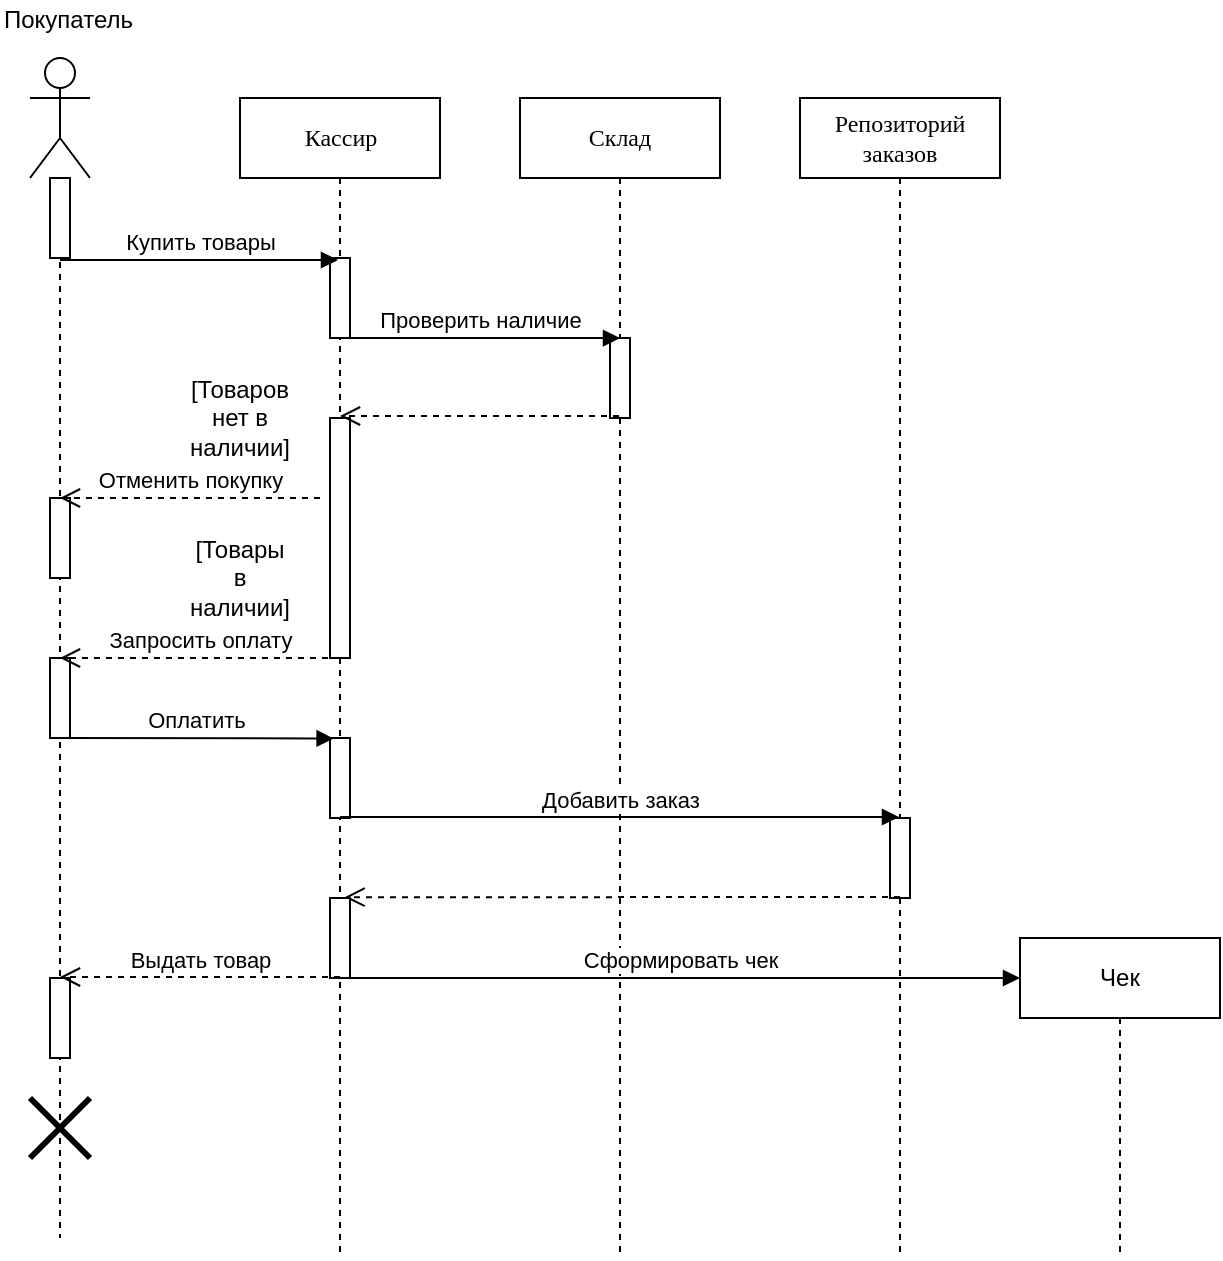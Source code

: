 <mxfile version="10.6.2" type="device"><diagram name="Page-1" id="13e1069c-82ec-6db2-03f1-153e76fe0fe0"><mxGraphModel dx="897" dy="577" grid="1" gridSize="10" guides="1" tooltips="1" connect="1" arrows="1" fold="1" page="1" pageScale="1" pageWidth="1100" pageHeight="850" background="#ffffff" math="0" shadow="0"><root><mxCell id="0"/><mxCell id="1" parent="0"/><mxCell id="7baba1c4bc27f4b0-2" value="Склад" style="shape=umlLifeline;perimeter=lifelinePerimeter;whiteSpace=wrap;html=1;container=1;collapsible=0;recursiveResize=0;outlineConnect=0;rounded=0;shadow=0;comic=0;labelBackgroundColor=none;strokeColor=#000000;strokeWidth=1;fillColor=#FFFFFF;fontFamily=Verdana;fontSize=12;fontColor=#000000;align=center;" parent="1" vertex="1"><mxGeometry x="390" y="80" width="100" height="580" as="geometry"/></mxCell><mxCell id="vMlcr7r-c5HaKJROx5YS-12" value="" style="html=1;points=[];perimeter=orthogonalPerimeter;rounded=0;" vertex="1" parent="7baba1c4bc27f4b0-2"><mxGeometry x="45" y="120" width="10" height="40" as="geometry"/></mxCell><mxCell id="7baba1c4bc27f4b0-3" value="Репозиторий заказов" style="shape=umlLifeline;perimeter=lifelinePerimeter;whiteSpace=wrap;html=1;container=1;collapsible=0;recursiveResize=0;outlineConnect=0;rounded=0;shadow=0;comic=0;labelBackgroundColor=none;strokeColor=#000000;strokeWidth=1;fillColor=#FFFFFF;fontFamily=Verdana;fontSize=12;fontColor=#000000;align=center;" parent="1" vertex="1"><mxGeometry x="530" y="80" width="100" height="580" as="geometry"/></mxCell><mxCell id="vMlcr7r-c5HaKJROx5YS-43" value="" style="html=1;points=[];perimeter=orthogonalPerimeter;rounded=0;" vertex="1" parent="7baba1c4bc27f4b0-3"><mxGeometry x="45" y="360" width="10" height="40" as="geometry"/></mxCell><mxCell id="7baba1c4bc27f4b0-8" value="Кассир" style="html=1;points=[];perimeter=orthogonalPerimeter;shape=umlLifeline;participant=label;shadow=0;fontFamily=Verdana;fontSize=12;fontColor=#000000;align=center;strokeColor=#000000;strokeWidth=1;fillColor=#FFFFFF;recursiveResize=0;container=1;collapsible=0;" parent="1" vertex="1"><mxGeometry x="250" y="80" width="100" height="580" as="geometry"/></mxCell><mxCell id="vMlcr7r-c5HaKJROx5YS-1" value="" style="html=1;points=[];perimeter=orthogonalPerimeter;rounded=0;" vertex="1" parent="7baba1c4bc27f4b0-8"><mxGeometry x="45" y="80" width="10" height="40" as="geometry"/></mxCell><mxCell id="vMlcr7r-c5HaKJROx5YS-21" value="" style="html=1;points=[];perimeter=orthogonalPerimeter;rounded=0;" vertex="1" parent="7baba1c4bc27f4b0-8"><mxGeometry x="45" y="160" width="10" height="120" as="geometry"/></mxCell><mxCell id="vMlcr7r-c5HaKJROx5YS-39" value="" style="html=1;points=[];perimeter=orthogonalPerimeter;rounded=0;" vertex="1" parent="7baba1c4bc27f4b0-8"><mxGeometry x="45" y="320" width="10" height="40" as="geometry"/></mxCell><mxCell id="vMlcr7r-c5HaKJROx5YS-44" value="" style="html=1;points=[];perimeter=orthogonalPerimeter;rounded=0;" vertex="1" parent="7baba1c4bc27f4b0-8"><mxGeometry x="45" y="400" width="10" height="40" as="geometry"/></mxCell><mxCell id="vMlcr7r-c5HaKJROx5YS-11" value="Проверить наличие" style="html=1;verticalAlign=bottom;endArrow=block;exitX=0.5;exitY=0.207;exitDx=0;exitDy=0;exitPerimeter=0;" edge="1" parent="1" source="7baba1c4bc27f4b0-8"><mxGeometry width="80" relative="1" as="geometry"><mxPoint x="320" y="200" as="sourcePoint"/><mxPoint x="440" y="200" as="targetPoint"/></mxGeometry></mxCell><mxCell id="vMlcr7r-c5HaKJROx5YS-13" value="" style="shape=umlLifeline;participant=umlActor;perimeter=lifelinePerimeter;whiteSpace=wrap;html=1;container=1;collapsible=0;recursiveResize=0;verticalAlign=top;spacingTop=36;labelBackgroundColor=#ffffff;outlineConnect=0;rounded=0;size=60;" vertex="1" parent="1"><mxGeometry x="145" y="60" width="30" height="590" as="geometry"/></mxCell><mxCell id="vMlcr7r-c5HaKJROx5YS-17" value="" style="html=1;points=[];perimeter=orthogonalPerimeter;rounded=0;" vertex="1" parent="vMlcr7r-c5HaKJROx5YS-13"><mxGeometry x="10" y="60" width="10" height="40" as="geometry"/></mxCell><mxCell id="vMlcr7r-c5HaKJROx5YS-27" value="" style="html=1;points=[];perimeter=orthogonalPerimeter;rounded=0;" vertex="1" parent="vMlcr7r-c5HaKJROx5YS-13"><mxGeometry x="10" y="220" width="10" height="40" as="geometry"/></mxCell><mxCell id="vMlcr7r-c5HaKJROx5YS-16" value="" style="html=1;points=[];perimeter=orthogonalPerimeter;rounded=0;" vertex="1" parent="vMlcr7r-c5HaKJROx5YS-13"><mxGeometry x="10" y="300" width="10" height="40" as="geometry"/></mxCell><mxCell id="vMlcr7r-c5HaKJROx5YS-47" value="" style="html=1;points=[];perimeter=orthogonalPerimeter;rounded=0;" vertex="1" parent="vMlcr7r-c5HaKJROx5YS-13"><mxGeometry x="10" y="460" width="10" height="40" as="geometry"/></mxCell><mxCell id="vMlcr7r-c5HaKJROx5YS-52" value="" style="shape=umlDestroy;whiteSpace=wrap;html=1;strokeWidth=3;rounded=0;" vertex="1" parent="vMlcr7r-c5HaKJROx5YS-13"><mxGeometry y="520" width="30" height="30" as="geometry"/></mxCell><mxCell id="vMlcr7r-c5HaKJROx5YS-15" value="Покупатель" style="text;html=1;resizable=0;points=[];autosize=1;align=left;verticalAlign=top;spacingTop=-4;" vertex="1" parent="1"><mxGeometry x="130" y="31" width="80" height="20" as="geometry"/></mxCell><mxCell id="vMlcr7r-c5HaKJROx5YS-19" value="Купить товары" style="html=1;verticalAlign=bottom;endArrow=block;entryX=0.4;entryY=0.025;entryDx=0;entryDy=0;entryPerimeter=0;" edge="1" parent="1" source="vMlcr7r-c5HaKJROx5YS-13" target="vMlcr7r-c5HaKJROx5YS-1"><mxGeometry width="80" relative="1" as="geometry"><mxPoint x="190" y="160" as="sourcePoint"/><mxPoint x="270" y="160" as="targetPoint"/></mxGeometry></mxCell><mxCell id="vMlcr7r-c5HaKJROx5YS-22" value="" style="html=1;verticalAlign=bottom;endArrow=open;dashed=1;endSize=8;" edge="1" parent="1" source="7baba1c4bc27f4b0-2"><mxGeometry relative="1" as="geometry"><mxPoint x="436" y="239" as="sourcePoint"/><mxPoint x="300" y="239" as="targetPoint"/></mxGeometry></mxCell><mxCell id="vMlcr7r-c5HaKJROx5YS-34" value="Отменить покупку" style="html=1;verticalAlign=bottom;endArrow=open;dashed=1;endSize=8;" edge="1" parent="1" target="vMlcr7r-c5HaKJROx5YS-13"><mxGeometry relative="1" as="geometry"><mxPoint x="290" y="280" as="sourcePoint"/><mxPoint x="210" y="320" as="targetPoint"/></mxGeometry></mxCell><mxCell id="vMlcr7r-c5HaKJROx5YS-36" value="[Товаров нет в наличии]" style="text;html=1;strokeColor=none;fillColor=none;align=center;verticalAlign=middle;whiteSpace=wrap;rounded=0;" vertex="1" parent="1"><mxGeometry x="230" y="230" width="40" height="20" as="geometry"/></mxCell><mxCell id="vMlcr7r-c5HaKJROx5YS-38" value="Запросить оплату" style="html=1;verticalAlign=bottom;endArrow=open;dashed=1;endSize=8;" edge="1" parent="1" target="vMlcr7r-c5HaKJROx5YS-13"><mxGeometry relative="1" as="geometry"><mxPoint x="300.0" y="360" as="sourcePoint"/><mxPoint x="220.0" y="360" as="targetPoint"/></mxGeometry></mxCell><mxCell id="vMlcr7r-c5HaKJROx5YS-40" value="Оплатить" style="html=1;verticalAlign=bottom;endArrow=block;entryX=0.179;entryY=0.006;entryDx=0;entryDy=0;entryPerimeter=0;" edge="1" parent="1" target="vMlcr7r-c5HaKJROx5YS-39"><mxGeometry width="80" relative="1" as="geometry"><mxPoint x="160" y="400" as="sourcePoint"/><mxPoint x="240" y="400" as="targetPoint"/></mxGeometry></mxCell><mxCell id="vMlcr7r-c5HaKJROx5YS-42" value="Добавить заказ" style="html=1;verticalAlign=bottom;endArrow=block;" edge="1" parent="1" target="7baba1c4bc27f4b0-3"><mxGeometry width="80" relative="1" as="geometry"><mxPoint x="300.0" y="439.5" as="sourcePoint"/><mxPoint x="380.0" y="439.5" as="targetPoint"/></mxGeometry></mxCell><mxCell id="vMlcr7r-c5HaKJROx5YS-45" value="" style="html=1;verticalAlign=bottom;endArrow=open;dashed=1;endSize=8;entryX=0.523;entryY=0.689;entryDx=0;entryDy=0;entryPerimeter=0;" edge="1" parent="1" target="7baba1c4bc27f4b0-8"><mxGeometry relative="1" as="geometry"><mxPoint x="580" y="479.5" as="sourcePoint"/><mxPoint x="500" y="479.5" as="targetPoint"/></mxGeometry></mxCell><mxCell id="vMlcr7r-c5HaKJROx5YS-46" value="Выдать товар" style="html=1;verticalAlign=bottom;endArrow=open;dashed=1;endSize=8;" edge="1" parent="1" target="vMlcr7r-c5HaKJROx5YS-13"><mxGeometry x="-0.001" relative="1" as="geometry"><mxPoint x="300" y="519.5" as="sourcePoint"/><mxPoint x="220" y="519.5" as="targetPoint"/><mxPoint as="offset"/></mxGeometry></mxCell><mxCell id="vMlcr7r-c5HaKJROx5YS-48" value="Сформировать чек" style="html=1;verticalAlign=bottom;endArrow=block;" edge="1" parent="1"><mxGeometry width="80" relative="1" as="geometry"><mxPoint x="300" y="520" as="sourcePoint"/><mxPoint x="640" y="520" as="targetPoint"/></mxGeometry></mxCell><mxCell id="vMlcr7r-c5HaKJROx5YS-50" value="Чек" style="shape=umlLifeline;perimeter=lifelinePerimeter;whiteSpace=wrap;html=1;container=1;collapsible=0;recursiveResize=0;outlineConnect=0;rounded=0;" vertex="1" parent="1"><mxGeometry x="640" y="500" width="100" height="160" as="geometry"/></mxCell><mxCell id="vMlcr7r-c5HaKJROx5YS-51" value="[Товары в наличии]" style="text;html=1;strokeColor=none;fillColor=none;align=center;verticalAlign=middle;whiteSpace=wrap;rounded=0;" vertex="1" parent="1"><mxGeometry x="230" y="310" width="40" height="20" as="geometry"/></mxCell></root></mxGraphModel></diagram></mxfile>